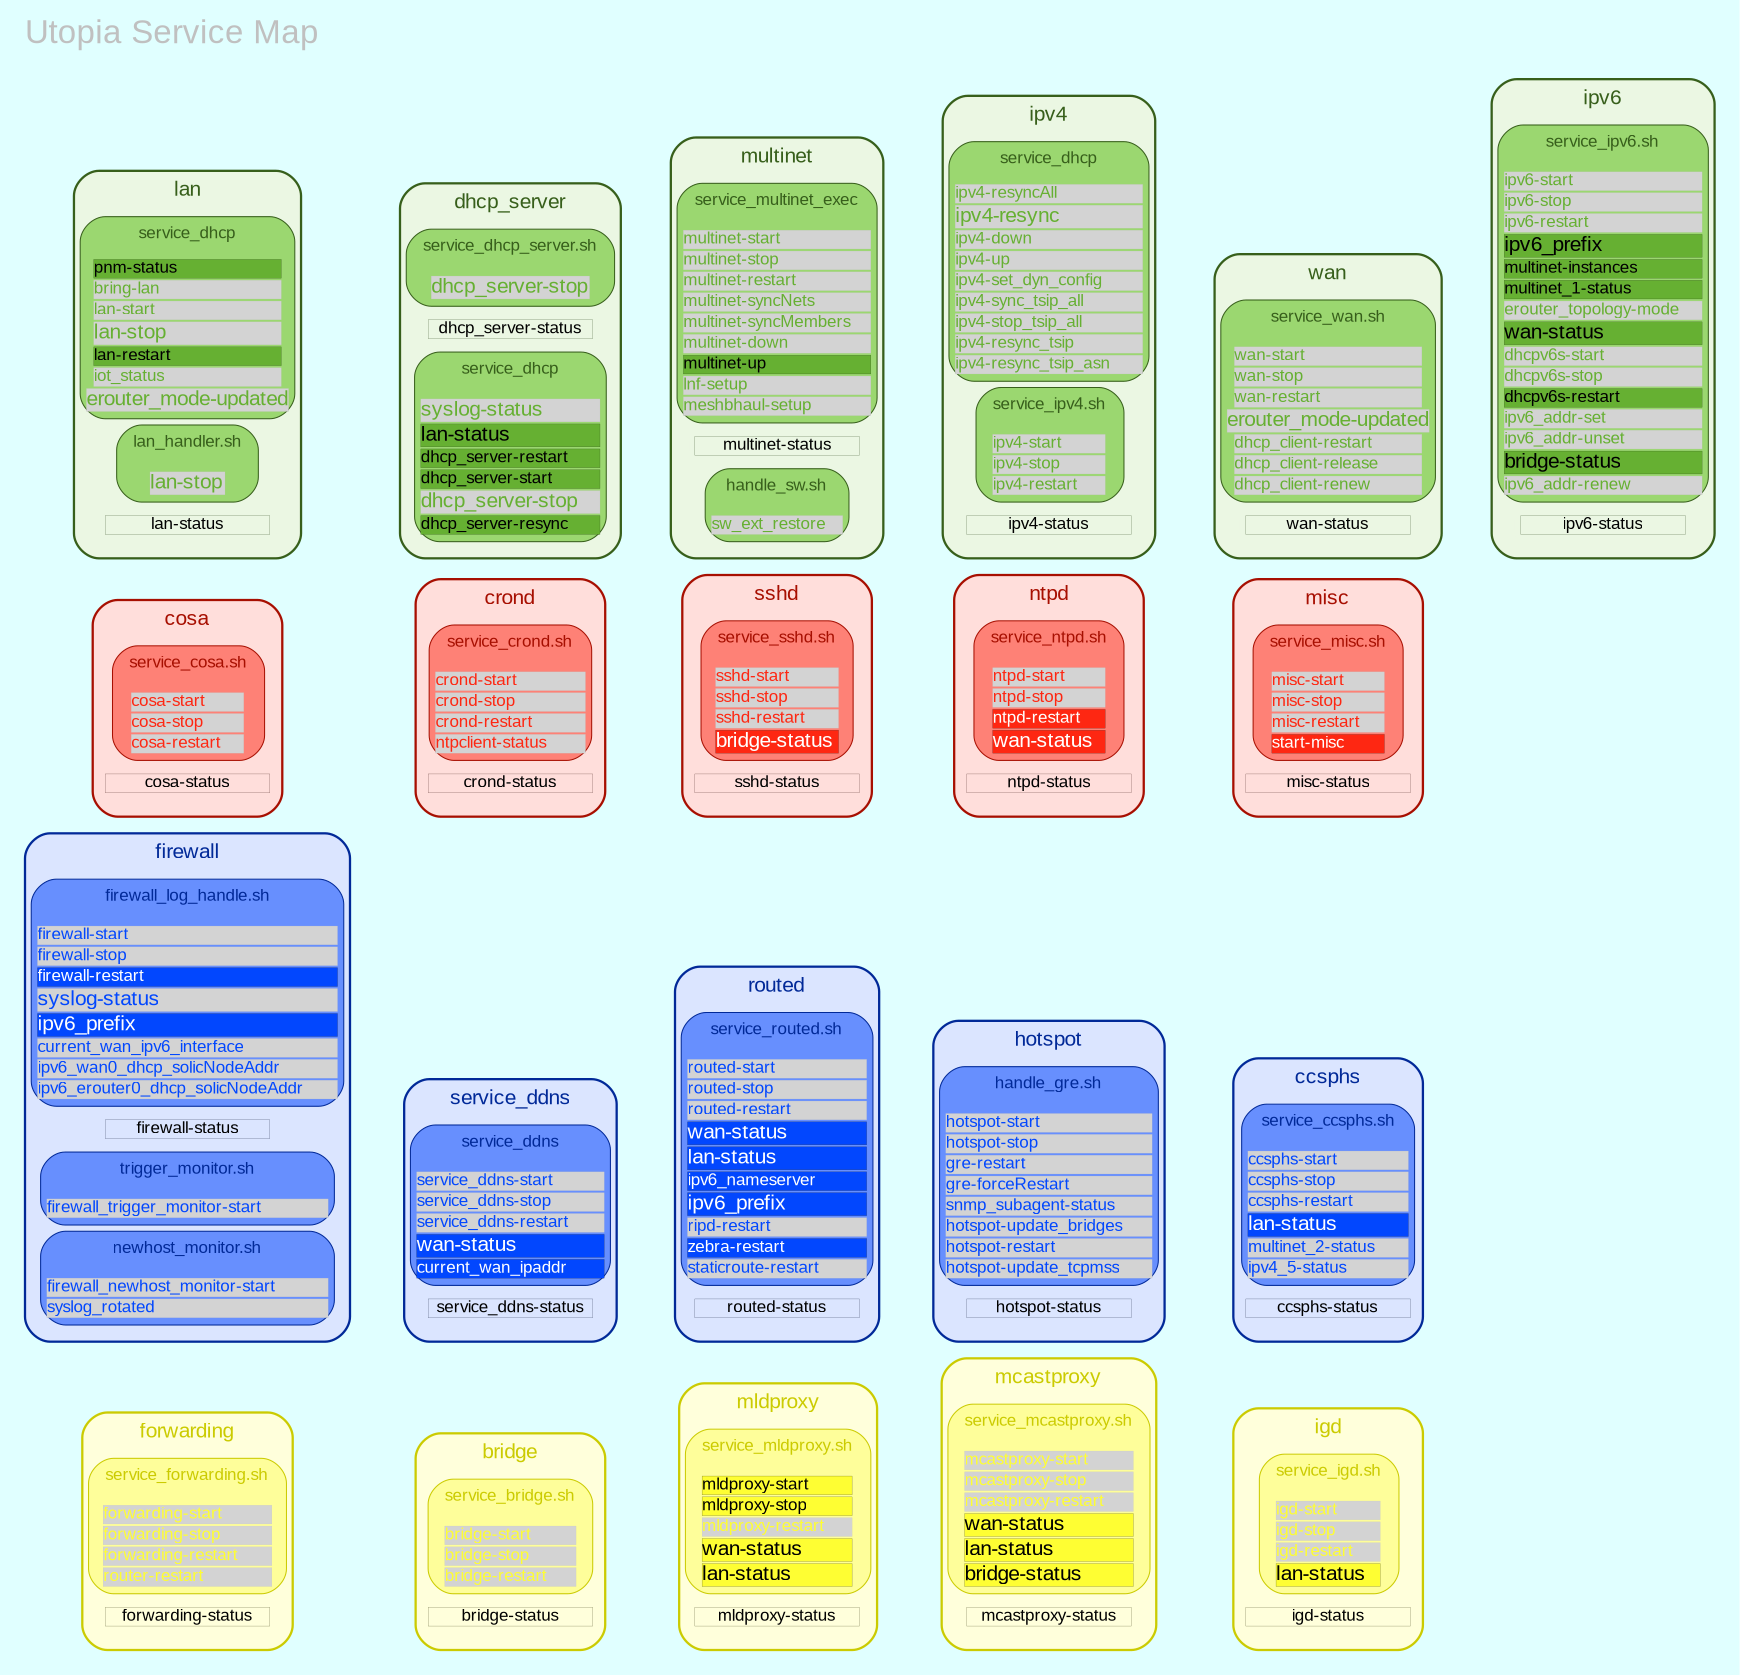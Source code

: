 digraph {
bgcolor=lightcyan
rankdir=LR
nodesep=0
ranksep="0.5"
fontname="Arial"; fontsize=16; fontcolor=grey
label="Utopia Service Map"
labelloc=top
labeljust="l"
edge [color=black arrowsize=0.5 penwidth=0.1]
subgraph cluster_98ac6b4b086b5a2f47677b15e786d9ba {
labeljust=""
margin=3;
penwidth=1.1;
shape=plaintext;
fillcolor="#FFFFDB";
color="#CBCB01";
fontcolor="#CBCB01";
fontsize=10;
node[fontname="Arial" height=0 margin=0 penwidth=0.1];
label="bridge\r";
style="filled, rounded";
_51557d60216aca2eb9e8f97c705a0f56 [label="" shape=plaintext style=invisible]
subgraph cluster_ce74067ed52583d02a26e3669b777135 {
margin=3;
penwidth=0.5;
fillcolor="#FEFE9A";
color="#CBCB01";
fontcolor="#CBCB01";
fontsize=8;
node[fontname="Arial" height=0 margin=0 penwidth=0.1];
label="service_bridge.sh\l";
style="filled, rounded";
tooltip="/etc/utopia/service.d/service_bridge.sh";
_ce74067ed52583d02a26e3669b777135 [label="" shape=plaintext style=invisible]
_dffe3e68da6a223b2e0640eef7d3485d [label="bridge-start\l" fontsize=8 style="filled" width="0.875" shape="box" fillcolor="lightgrey" color="grey" fontcolor="#FEFE33" tooltip="bridge-start

<none>" URL=""]
_be81785c3a2dcb3e29cb0bfa7b32c81d [label="bridge-stop\l" fontsize=8 style="filled" width="0.875" shape="box" fillcolor="lightgrey" color="grey" fontcolor="#FEFE33" tooltip="bridge-stop

<none>" URL=""]
_476c265081c653e63c70694a2fbbb407 [label="bridge-restart\l" fontsize=8 style="filled" width="0.875" shape="box" fillcolor="lightgrey" color="grey" fontcolor="#FEFE33" tooltip="bridge-restart

<none>" URL=""]
}
subgraph cluster_2652209aa3012050e71d2a653f2a550e {
margin=3;
penwidth=0.5;
fillcolor="#FFFFDB";
color="#FFFFDB";
fontcolor="#CBCB01";
fontsize=8;
node[fontname="Arial" height=0 margin=0 penwidth=0.1];
label="";
style="filled, rounded";
_2652209aa3012050e71d2a653f2a550e [label="bridge-status" fontsize=8 style="filled" width="1.1" shape="box" fillcolor="#FFFFDB" color="#343409" fontcolor="black" tooltip="bridge-status

'stopped'<-system_default_set
'stopped'<-srvmgr" URL=""]
}
}
subgraph cluster_bc7bc2f9c0488eafffa29706ab6a179a {
labeljust=""
margin=3;
penwidth=1.1;
shape=plaintext;
fillcolor="#DBE5FF";
color="#012998";
fontcolor="#012998";
fontsize=10;
node[fontname="Arial" height=0 margin=0 penwidth=0.1];
label="ccsphs\r";
style="filled, rounded";
_11547777ed2800a68bbfda077eb170c0 [label="" shape=plaintext style=invisible]
subgraph cluster_d356f8c9b17fe7d6fc8725ee5ee9367f {
margin=3;
penwidth=0.5;
fillcolor="#678FFE";
color="#012998";
fontcolor="#012998";
fontsize=8;
node[fontname="Arial" height=0 margin=0 penwidth=0.1];
label="service_ccsphs.sh\l";
style="filled, rounded";
tooltip="/etc/utopia/service.d/service_ccsphs.sh";
_d356f8c9b17fe7d6fc8725ee5ee9367f [label="" shape=plaintext style=invisible]
_169ec7e69a5d38c2ce02c388318199b4 [label="ccsphs-start\l" fontsize=8 style="filled" width="1.0625" shape="box" fillcolor="lightgrey" color="grey" fontcolor="#0247FE" tooltip="ccsphs-start

<none>" URL=""]
_dcabaff18bf88ebde113eab65a33c592 [label="ccsphs-stop\l" fontsize=8 style="filled" width="1.0625" shape="box" fillcolor="lightgrey" color="grey" fontcolor="#0247FE" tooltip="ccsphs-stop

<none>" URL=""]
_fbcb36209c161106e6652a386efa84a2 [label="ccsphs-restart\l" fontsize=8 style="filled" width="1.0625" shape="box" fillcolor="lightgrey" color="grey" fontcolor="#0247FE" tooltip="ccsphs-restart

<none>" URL=""]
_6d51108e0838df1da1ee83a57230e9fc [label="lan-status\l" fontsize=10 style="filled" width="1.0625" shape="box" fillcolor="#0247FE" color="#091534" fontcolor="white" tooltip="lan-status

'stopped'<-system_default_set
'stopped'<-srvmgr
'started'<-service_dhcp
" URL=""]
_8d775cfc72d821ba2b725e5de189351c [label="multinet_2-status\l" fontsize=8 style="filled" width="1.0625" shape="box" fillcolor="lightgrey" color="grey" fontcolor="#0247FE" tooltip="multinet_2-status

<none>" URL=""]
_e1a977aa40005978de3ad8e0707d58d5 [label="ipv4_5-status\l" fontsize=8 style="filled" width="1.0625" shape="box" fillcolor="lightgrey" color="grey" fontcolor="#0247FE" tooltip="ipv4_5-status

<none>" URL=""]
}
subgraph cluster_ce8aa426b1c90655afa0346eec591609 {
margin=3;
penwidth=0.5;
fillcolor="#DBE5FF";
color="#DBE5FF";
fontcolor="#012998";
fontsize=8;
node[fontname="Arial" height=0 margin=0 penwidth=0.1];
label="";
style="filled, rounded";
_ce8aa426b1c90655afa0346eec591609 [label="ccsphs-status" fontsize=8 style="filled" width="1.1" shape="box" fillcolor="#DBE5FF" color="#091534" fontcolor="black" tooltip="ccsphs-status

'stopped'<-srvmgr" URL=""]
}
}
subgraph cluster_12703dd1411c33587da2004a9434a400 {
labeljust=""
margin=3;
penwidth=1.1;
shape=plaintext;
fillcolor="#FFDEDB";
color="#A70F01";
fontcolor="#A70F01";
fontsize=10;
node[fontname="Arial" height=0 margin=0 penwidth=0.1];
label="cosa\r";
style="filled, rounded";
_9ceacec289b3141d06a39c8b48fb1b90 [label="" shape=plaintext style=invisible]
subgraph cluster_75154e14dd7031a3c2149cf29c2c3d89 {
margin=3;
penwidth=0.5;
fillcolor="#FE8176";
color="#A70F01";
fontcolor="#A70F01";
fontsize=8;
node[fontname="Arial" height=0 margin=0 penwidth=0.1];
label="service_cosa.sh\l";
style="filled, rounded";
tooltip="/etc/utopia/service.d/service_cosa.sh";
_75154e14dd7031a3c2149cf29c2c3d89 [label="" shape=plaintext style=invisible]
_26d2160b48419a0585d5cce66b31304b [label="cosa-start\l" fontsize=8 style="filled" width="0.75" shape="box" fillcolor="lightgrey" color="grey" fontcolor="#FE2712" tooltip="cosa-start

<none>" URL=""]
_b302e229bd4130d90adcbbd2e18b3503 [label="cosa-stop\l" fontsize=8 style="filled" width="0.75" shape="box" fillcolor="lightgrey" color="grey" fontcolor="#FE2712" tooltip="cosa-stop

<none>" URL=""]
_7313184c48647530b3d3277f3aa20210 [label="cosa-restart\l" fontsize=8 style="filled" width="0.75" shape="box" fillcolor="lightgrey" color="grey" fontcolor="#FE2712" tooltip="cosa-restart

<none>" URL=""]
}
subgraph cluster_f71a2fdaaec2c8306fd2132cbdacf1a2 {
margin=3;
penwidth=0.5;
fillcolor="#FFDEDB";
color="#FFDEDB";
fontcolor="#A70F01";
fontsize=8;
node[fontname="Arial" height=0 margin=0 penwidth=0.1];
label="";
style="filled, rounded";
_f71a2fdaaec2c8306fd2132cbdacf1a2 [label="cosa-status" fontsize=8 style="filled" width="1.1" shape="box" fillcolor="#FFDEDB" color="#340D09" fontcolor="black" tooltip="cosa-status

'stopped'<-srvmgr" URL=""]
}
}
subgraph cluster_9f13d0c3e03d0ec4e905428f88407c0c {
labeljust=""
margin=3;
penwidth=1.1;
shape=plaintext;
fillcolor="#FFDEDB";
color="#A70F01";
fontcolor="#A70F01";
fontsize=10;
node[fontname="Arial" height=0 margin=0 penwidth=0.1];
label="crond\r";
style="filled, rounded";
_386b26c862465e20148cc3d5bb13464e [label="" shape=plaintext style=invisible]
subgraph cluster_1a419fba1ee8593f798786f0cda43e64 {
margin=3;
penwidth=0.5;
fillcolor="#FE8176";
color="#A70F01";
fontcolor="#A70F01";
fontsize=8;
node[fontname="Arial" height=0 margin=0 penwidth=0.1];
label="service_crond.sh\l";
style="filled, rounded";
tooltip="/etc/utopia/service.d/service_crond.sh";
_1a419fba1ee8593f798786f0cda43e64 [label="" shape=plaintext style=invisible]
_2988c0df37a888ef9473504a7f022c48 [label="crond-start\l" fontsize=8 style="filled" width="1.0" shape="box" fillcolor="lightgrey" color="grey" fontcolor="#FE2712" tooltip="crond-start

<none>" URL=""]
_9e309318d6d6053b4eef5524699de199 [label="crond-stop\l" fontsize=8 style="filled" width="1.0" shape="box" fillcolor="lightgrey" color="grey" fontcolor="#FE2712" tooltip="crond-stop

<none>" URL=""]
_96d2eeb8f2f772f16a03576be5a2da54 [label="crond-restart\l" fontsize=8 style="filled" width="1.0" shape="box" fillcolor="lightgrey" color="grey" fontcolor="#FE2712" tooltip="crond-restart

<none>" URL=""]
_032ab272c16316696d9ded87b839633f [label="ntpclient-status\l" fontsize=8 style="filled" width="1.0" shape="box" fillcolor="lightgrey" color="grey" fontcolor="#FE2712" tooltip="ntpclient-status

<none>" URL=""]
}
subgraph cluster_e2757550efa6165b50c21c7c13248c79 {
margin=3;
penwidth=0.5;
fillcolor="#FFDEDB";
color="#FFDEDB";
fontcolor="#A70F01";
fontsize=8;
node[fontname="Arial" height=0 margin=0 penwidth=0.1];
label="";
style="filled, rounded";
_e2757550efa6165b50c21c7c13248c79 [label="crond-status" fontsize=8 style="filled" width="1.1" shape="box" fillcolor="#FFDEDB" color="#340D09" fontcolor="black" tooltip="crond-status

'stopped'<-srvmgr
'started'<-sectl" URL=""]
}
}
subgraph cluster_a2fe665ec7e8ad3d96ddc0d37dd955b6 {
labeljust=""
margin=3;
penwidth=1.1;
shape=plaintext;
fillcolor="#EBF7E3";
color="#375F1B";
fontcolor="#375F1B";
fontsize=10;
node[fontname="Arial" height=0 margin=0 penwidth=0.1];
label="dhcp_server\r";
style="filled, rounded";
_f41532d8d2c8b118196da62bffbd4112 [label="" shape=plaintext style=invisible]
subgraph cluster_5546a749df80cd888eb5e49c4cb6784d {
margin=3;
penwidth=0.5;
fillcolor="#9BD770";
color="#375F1B";
fontcolor="#375F1B";
fontsize=8;
node[fontname="Arial" height=0 margin=0 penwidth=0.1];
label="service_dhcp_server.sh\l";
style="filled, rounded";
tooltip="/etc/utopia/service.d/service_dhcp_server.sh";
_5546a749df80cd888eb5e49c4cb6784d [label="" shape=plaintext style=invisible]
_cc77d1c86fe83acbbd78c296cfcd2f4f [label="dhcp_server-stop\l" fontsize=10 style="filled" width="1.0" shape="box" fillcolor="lightgrey" color="grey" fontcolor="#66B032" tooltip="dhcp_server-stop

<none>" URL=""]
}
subgraph cluster_0ab613ce7fcbc3ca3cc8af0412a53260 {
margin=3;
penwidth=0.5;
fillcolor="#EBF7E3";
color="#EBF7E3";
fontcolor="#375F1B";
fontsize=8;
node[fontname="Arial" height=0 margin=0 penwidth=0.1];
label="";
style="filled, rounded";
_0ab613ce7fcbc3ca3cc8af0412a53260 [label="dhcp_server-status" fontsize=8 style="filled" width="1.1" shape="box" fillcolor="#EBF7E3" color="#1B3409" fontcolor="black" tooltip="dhcp_server-status

'stopped'<-srvmgr
'started'<-sectl
'started'<-sectl
'stopped'<-sectl
'started'<-sectl
'stopped'<-service_dhcp
'started'<-sectl
'stopped'<-service_dhcp
'started'<-sectl" URL=""]
}
subgraph cluster_3d37174c6292156e426dc43ce29bb5f1 {
margin=3;
penwidth=0.5;
fillcolor="#9BD770";
color="#375F1B";
fontcolor="#375F1B";
fontsize=8;
node[fontname="Arial" height=0 margin=0 penwidth=0.1];
label="service_dhcp\l";
style="filled, rounded";
tooltip="/usr/bin/service_dhcp";
_3d37174c6292156e426dc43ce29bb5f1 [label="" shape=plaintext style=invisible]
_12af56fcb2e3e1ce03026d245a3c1a62 [label="syslog-status\l" fontsize=10 style="filled" width="1.1875" shape="box" fillcolor="lightgrey" color="grey" fontcolor="#66B032" tooltip="syslog-status

<none>" URL=""]
_ebd12895229baa3395bc79dc6446136d [label="lan-status\l" fontsize=10 style="filled" width="1.1875" shape="box" fillcolor="#66B032" color="#1B3409" fontcolor="black" tooltip="lan-status

'stopped'<-system_default_set
'stopped'<-srvmgr
'started'<-service_dhcp
" URL=""]
_05ec3ed000835851376deb5da3292282 [label="dhcp_server-restart\l" fontsize=8 style="filled" width="1.1875" shape="box" fillcolor="#66B032" color="#1B3409" fontcolor="black" tooltip="dhcp_server-restart

'(null)'<-service_dhcp
'(null)'<-firewall
'(null)'<-sectl
" URL=""]
_12c35e227e5fbb0fc178462f51abee84 [label="dhcp_server-start\l" fontsize=8 style="filled" width="1.1875" shape="box" fillcolor="#66B032" color="#1B3409" fontcolor="black" tooltip="dhcp_server-start

'lan_not_restart'<-service_dhcp
'lan_not_restart'<-service_dhcp
'lan_not_restart'<-service_dhcp
''<-service_dhcp
" URL=""]
_7b0a18aee66a6a4d4eee84365673227b [label="dhcp_server-stop\l" fontsize=10 style="filled" width="1.1875" shape="box" fillcolor="lightgrey" color="grey" fontcolor="#66B032" tooltip="dhcp_server-stop

<none>" URL=""]
_b1970fd328aa8892f1a80e2a17d66dc9 [label="dhcp_server-resync\l" fontsize=8 style="filled" width="1.1875" shape="box" fillcolor="#66B032" color="#1B3409" fontcolor="black" tooltip="dhcp_server-resync

'(null)'<-sectl
" URL=""]
}
subgraph cluster_0ab613ce7fcbc3ca3cc8af0412a53260 {
margin=3;
penwidth=0.5;
fillcolor="#EBF7E3";
color="#EBF7E3";
fontcolor="#375F1B";
fontsize=8;
node[fontname="Arial" height=0 margin=0 penwidth=0.1];
label="";
style="filled, rounded";
_0ab613ce7fcbc3ca3cc8af0412a53260 [label="dhcp_server-status" fontsize=8 style="filled" width="1.1" shape="box" fillcolor="#EBF7E3" color="#1B3409" fontcolor="black" tooltip="dhcp_server-status

'stopped'<-srvmgr
'started'<-sectl
'started'<-sectl
'stopped'<-sectl
'started'<-sectl
'stopped'<-service_dhcp
'started'<-sectl
'stopped'<-service_dhcp
'started'<-sectl" URL=""]
}
}
subgraph cluster_36e5371ad91c9d2d09e9d7c0e76055db {
labeljust=""
margin=3;
penwidth=1.1;
shape=plaintext;
fillcolor="#DBE5FF";
color="#012998";
fontcolor="#012998";
fontsize=10;
node[fontname="Arial" height=0 margin=0 penwidth=0.1];
label="firewall\r";
style="filled, rounded";
_530ef31fcb5e8c60fc0ad60e857a11d3 [label="" shape=plaintext style=invisible]
subgraph cluster_e42d237f89eae0389f5419baa93d13a2 {
margin=3;
penwidth=0.5;
fillcolor="#678FFE";
color="#012998";
fontcolor="#012998";
fontsize=8;
node[fontname="Arial" height=0 margin=0 penwidth=0.1];
label="firewall_log_handle.sh\l";
style="filled, rounded";
tooltip="/etc/utopia/service.d/firewall_log_handle.sh";
_e42d237f89eae0389f5419baa93d13a2 [label="" shape=plaintext style=invisible]
_fb34e010dbcda23604c38f6fef7e19e7 [label="firewall-start\l" fontsize=8 style="filled" width="2.0" shape="box" fillcolor="lightgrey" color="grey" fontcolor="#0247FE" tooltip="firewall-start

<none>" URL=""]
_061e3b0963c268b66b7d2cae6c6513d3 [label="firewall-stop\l" fontsize=8 style="filled" width="2.0" shape="box" fillcolor="lightgrey" color="grey" fontcolor="#0247FE" tooltip="firewall-stop

<none>" URL=""]
_8d7f6462dee8b294fc6106d26e9ba3db [label="firewall-restart\l" fontsize=8 style="filled" width="2.0" shape="box" fillcolor="#0247FE" color="#091534" fontcolor="white" tooltip="firewall-restart

''<-srvmgr
'(null)'<-sectl
'(null)'<-service_dhcp
'(null)'<-sectl
'(null)'<-sectl
'(null)'<-sectl
" URL=""]
_dbe85a927b6cb0bf2205133a74e569f8 [label="syslog-status\l" fontsize=10 style="filled" width="2.0" shape="box" fillcolor="lightgrey" color="grey" fontcolor="#0247FE" tooltip="syslog-status

<none>" URL=""]
_fcbdff3d0f31846009953536460c255d [label="ipv6_prefix\l" fontsize=10 style="filled" width="2.0" shape="box" fillcolor="#0247FE" color="#091534" fontcolor="white" tooltip="ipv6_prefix

'3001'<-dae
'3001'<-dae
'3001'<-dae
" URL=""]
_d3b3b75e38b4ddc713a56ba3d3e2ab12 [label="current_wan_ipv6_interface\l" fontsize=8 style="filled" width="2.0" shape="box" fillcolor="lightgrey" color="grey" fontcolor="#0247FE" tooltip="current_wan_ipv6_interface

<none>" URL=""]
_3101e0ea39b8c9c5d9872a3246ad3291 [label="ipv6_wan0_dhcp_solicNodeAddr\l" fontsize=8 style="filled" width="2.0" shape="box" fillcolor="lightgrey" color="grey" fontcolor="#0247FE" tooltip="ipv6_wan0_dhcp_solicNodeAddr

<none>" URL=""]
_a3cabe11bca5a6d9c3106530a6ba1b5f [label="ipv6_erouter0_dhcp_solicNodeAddr\l" fontsize=8 style="filled" width="2.0" shape="box" fillcolor="lightgrey" color="grey" fontcolor="#0247FE" tooltip="ipv6_erouter0_dhcp_solicNodeAddr

<none>" URL=""]
}
subgraph cluster_d6becedd521d37eb8fb470e801088468 {
margin=3;
penwidth=0.5;
fillcolor="#DBE5FF";
color="#DBE5FF";
fontcolor="#012998";
fontsize=8;
node[fontname="Arial" height=0 margin=0 penwidth=0.1];
label="";
style="filled, rounded";
_d6becedd521d37eb8fb470e801088468 [label="firewall-status" fontsize=8 style="filled" width="1.1" shape="box" fillcolor="#DBE5FF" color="#091534" fontcolor="black" tooltip="firewall-status

'stopped'<-srvmgr
'starting'<-sectl
'started'<-sectl
'starting'<-sectl
'started'<-SERVICE-IPV6
'starting'<-sectl
'started'<-sectl
'starting'<-firewall
'started'<-SERVICE-ROUTED
'starting'<-sectl
'started'<-sectl
'starting'<-firewall
'started'<-firewall
'starting'<-firewall
'started'<-firewall" URL=""]
}
subgraph cluster_ff4a363fa2af32bb2810f585cc92acd7 {
margin=3;
penwidth=0.5;
fillcolor="#678FFE";
color="#012998";
fontcolor="#012998";
fontsize=8;
node[fontname="Arial" height=0 margin=0 penwidth=0.1];
label="trigger_monitor.sh\l";
style="filled, rounded";
tooltip="/etc/utopia/service.d/service_firewall/trigger_monitor.sh";
_ff4a363fa2af32bb2810f585cc92acd7 [label="" shape=plaintext style=invisible]
_d705086a3d5104336f6e1222533dd499 [label="firewall_trigger_monitor-start\l" fontsize=8 style="filled" width="1.875" shape="box" fillcolor="lightgrey" color="grey" fontcolor="#0247FE" tooltip="firewall_trigger_monitor-start

<none>" URL=""]
}
subgraph cluster_d6becedd521d37eb8fb470e801088468 {
margin=3;
penwidth=0.5;
fillcolor="#DBE5FF";
color="#DBE5FF";
fontcolor="#012998";
fontsize=8;
node[fontname="Arial" height=0 margin=0 penwidth=0.1];
label="";
style="filled, rounded";
_d6becedd521d37eb8fb470e801088468 [label="firewall-status" fontsize=8 style="filled" width="1.1" shape="box" fillcolor="#DBE5FF" color="#091534" fontcolor="black" tooltip="firewall-status

'stopped'<-srvmgr
'starting'<-sectl
'started'<-sectl
'starting'<-sectl
'started'<-SERVICE-IPV6
'starting'<-sectl
'started'<-sectl
'starting'<-firewall
'started'<-SERVICE-ROUTED
'starting'<-sectl
'started'<-sectl
'starting'<-firewall
'started'<-firewall
'starting'<-firewall
'started'<-firewall" URL=""]
}
subgraph cluster_a90aacbfac4f2cd40e488adde9634e1b {
margin=3;
penwidth=0.5;
fillcolor="#678FFE";
color="#012998";
fontcolor="#012998";
fontsize=8;
node[fontname="Arial" height=0 margin=0 penwidth=0.1];
label="newhost_monitor.sh\l";
style="filled, rounded";
tooltip="/etc/utopia/service.d/service_firewall/newhost_monitor.sh";
_a90aacbfac4f2cd40e488adde9634e1b [label="" shape=plaintext style=invisible]
_039b3aa706fd5b413ddce2a324d8990b [label="firewall_newhost_monitor-start\l" fontsize=8 style="filled" width="1.875" shape="box" fillcolor="lightgrey" color="grey" fontcolor="#0247FE" tooltip="firewall_newhost_monitor-start

<none>" URL=""]
_7866be7b602cd1faf90f081075289ac2 [label="syslog_rotated\l" fontsize=8 style="filled" width="1.875" shape="box" fillcolor="lightgrey" color="grey" fontcolor="#0247FE" tooltip="syslog_rotated

<none>" URL=""]
}
subgraph cluster_d6becedd521d37eb8fb470e801088468 {
margin=3;
penwidth=0.5;
fillcolor="#DBE5FF";
color="#DBE5FF";
fontcolor="#012998";
fontsize=8;
node[fontname="Arial" height=0 margin=0 penwidth=0.1];
label="";
style="filled, rounded";
_d6becedd521d37eb8fb470e801088468 [label="firewall-status" fontsize=8 style="filled" width="1.1" shape="box" fillcolor="#DBE5FF" color="#091534" fontcolor="black" tooltip="firewall-status

'stopped'<-srvmgr
'starting'<-sectl
'started'<-sectl
'starting'<-sectl
'started'<-SERVICE-IPV6
'starting'<-sectl
'started'<-sectl
'starting'<-firewall
'started'<-SERVICE-ROUTED
'starting'<-sectl
'started'<-sectl
'starting'<-firewall
'started'<-firewall
'starting'<-firewall
'started'<-firewall" URL=""]
}
}
subgraph cluster_fd6b9a18e50dcf09242d4c5f9c78abdd {
labeljust=""
margin=3;
penwidth=1.1;
shape=plaintext;
fillcolor="#FFFFDB";
color="#CBCB01";
fontcolor="#CBCB01";
fontsize=10;
node[fontname="Arial" height=0 margin=0 penwidth=0.1];
label="forwarding\r";
style="filled, rounded";
_ace679848995e665f24a1816c0c4c915 [label="" shape=plaintext style=invisible]
subgraph cluster_9b92ce2fe4fd41d3cec3cedd33b87f06 {
margin=3;
penwidth=0.5;
fillcolor="#FEFE9A";
color="#CBCB01";
fontcolor="#CBCB01";
fontsize=8;
node[fontname="Arial" height=0 margin=0 penwidth=0.1];
label="service_forwarding.sh\l";
style="filled, rounded";
tooltip="/etc/utopia/service.d/service_forwarding.sh";
_9b92ce2fe4fd41d3cec3cedd33b87f06 [label="" shape=plaintext style=invisible]
_52570b4cfdb0c22d00f92adc71c0d87c [label="forwarding-start\l" fontsize=8 style="filled" width="1.125" shape="box" fillcolor="lightgrey" color="grey" fontcolor="#FEFE33" tooltip="forwarding-start

<none>" URL=""]
_7a29e68a9b3aa15385eadaa47c4558ec [label="forwarding-stop\l" fontsize=8 style="filled" width="1.125" shape="box" fillcolor="lightgrey" color="grey" fontcolor="#FEFE33" tooltip="forwarding-stop

<none>" URL=""]
_52fcf00c0a66ec5a7a8cd7471530c7f1 [label="forwarding-restart\l" fontsize=8 style="filled" width="1.125" shape="box" fillcolor="lightgrey" color="grey" fontcolor="#FEFE33" tooltip="forwarding-restart

<none>" URL=""]
_1da807cd987cc6d69eb356c2234ce75a [label="router-restart\l" fontsize=8 style="filled" width="1.125" shape="box" fillcolor="lightgrey" color="grey" fontcolor="#FEFE33" tooltip="router-restart

<none>" URL=""]
}
subgraph cluster_ce50e06cb257261871d1276e24df8cde {
margin=3;
penwidth=0.5;
fillcolor="#FFFFDB";
color="#FFFFDB";
fontcolor="#CBCB01";
fontsize=8;
node[fontname="Arial" height=0 margin=0 penwidth=0.1];
label="";
style="filled, rounded";
_ce50e06cb257261871d1276e24df8cde [label="forwarding-status" fontsize=8 style="filled" width="1.1" shape="box" fillcolor="#FFFFDB" color="#343409" fontcolor="black" tooltip="forwarding-status

'stopped'<-system_default_set
'stopped'<-sectl" URL=""]
}
}
subgraph cluster_fd489e4876b75cab32371651232af9fd {
labeljust=""
margin=3;
penwidth=1.1;
shape=plaintext;
fillcolor="#DBE5FF";
color="#012998";
fontcolor="#012998";
fontsize=10;
node[fontname="Arial" height=0 margin=0 penwidth=0.1];
label="hotspot\r";
style="filled, rounded";
_2e9fe13ba76fa6522a7c48dd76f47ff7 [label="" shape=plaintext style=invisible]
subgraph cluster_6a272e3c7ea3c700ee32b0f4fb98efad {
margin=3;
penwidth=0.5;
fillcolor="#678FFE";
color="#012998";
fontcolor="#012998";
fontsize=8;
node[fontname="Arial" height=0 margin=0 penwidth=0.1];
label="handle_gre.sh\l";
style="filled, rounded";
tooltip="/etc/utopia/service.d/service_multinet/handle_gre.sh";
_6a272e3c7ea3c700ee32b0f4fb98efad [label="" shape=plaintext style=invisible]
_6e0b9a7440b51401a6f8dd2173e454d8 [label="hotspot-start\l" fontsize=8 style="filled" width="1.375" shape="box" fillcolor="lightgrey" color="grey" fontcolor="#0247FE" tooltip="hotspot-start

<none>" URL=""]
_d7e8398434365547b3532bd3f09f4a17 [label="hotspot-stop\l" fontsize=8 style="filled" width="1.375" shape="box" fillcolor="lightgrey" color="grey" fontcolor="#0247FE" tooltip="hotspot-stop

<none>" URL=""]
_5541fad82e5f6d88cdd848c600462e8a [label="gre-restart\l" fontsize=8 style="filled" width="1.375" shape="box" fillcolor="lightgrey" color="grey" fontcolor="#0247FE" tooltip="gre-restart

<none>" URL=""]
_c04dffee44757e7874ce1185587e0933 [label="gre-forceRestart\l" fontsize=8 style="filled" width="1.375" shape="box" fillcolor="lightgrey" color="grey" fontcolor="#0247FE" tooltip="gre-forceRestart

<none>" URL=""]
_bb3f42e78ddfeda0b3475ac30e84891d [label="snmp_subagent-status\l" fontsize=8 style="filled" width="1.375" shape="box" fillcolor="lightgrey" color="grey" fontcolor="#0247FE" tooltip="snmp_subagent-status

<none>" URL=""]
_7cb5cfac197c93c828c5893ec9ceef03 [label="hotspot-update_bridges\l" fontsize=8 style="filled" width="1.375" shape="box" fillcolor="lightgrey" color="grey" fontcolor="#0247FE" tooltip="hotspot-update_bridges

<none>" URL=""]
_3d4654275d9b1ae93cb7cbfae401ecc8 [label="hotspot-restart\l" fontsize=8 style="filled" width="1.375" shape="box" fillcolor="lightgrey" color="grey" fontcolor="#0247FE" tooltip="hotspot-restart

<none>" URL=""]
_d25d9601f823ddb2a1089ce3f0b60e0e [label="hotspot-update_tcpmss\l" fontsize=8 style="filled" width="1.375" shape="box" fillcolor="lightgrey" color="grey" fontcolor="#0247FE" tooltip="hotspot-update_tcpmss

<none>" URL=""]
}
subgraph cluster_a86f55e8657621b3a089be1b3d4284e3 {
margin=3;
penwidth=0.5;
fillcolor="#DBE5FF";
color="#DBE5FF";
fontcolor="#012998";
fontsize=8;
node[fontname="Arial" height=0 margin=0 penwidth=0.1];
label="";
style="filled, rounded";
_a86f55e8657621b3a089be1b3d4284e3 [label="hotspot-status" fontsize=8 style="filled" width="1.1" shape="box" fillcolor="#DBE5FF" color="#091534" fontcolor="black" tooltip="hotspot-status

'stopped'<-srvmgr" URL=""]
}
}
subgraph cluster_ee472a98470ea343d09937e4b0523e41 {
labeljust=""
margin=3;
penwidth=1.1;
shape=plaintext;
fillcolor="#FFFFDB";
color="#CBCB01";
fontcolor="#CBCB01";
fontsize=10;
node[fontname="Arial" height=0 margin=0 penwidth=0.1];
label="igd\r";
style="filled, rounded";
_bc496585626022bc738519aa3c8b353e [label="" shape=plaintext style=invisible]
subgraph cluster_a6a8df76b783576c193465f6d70d72b2 {
margin=3;
penwidth=0.5;
fillcolor="#FEFE9A";
color="#CBCB01";
fontcolor="#CBCB01";
fontsize=8;
node[fontname="Arial" height=0 margin=0 penwidth=0.1];
label="service_igd.sh\l";
style="filled, rounded";
tooltip="/etc/utopia/service.d/service_igd.sh";
_a6a8df76b783576c193465f6d70d72b2 [label="" shape=plaintext style=invisible]
_18b0b59f95da6d2f2486266f6c3f6eea [label="igd-start\l" fontsize=8 style="filled" width="0.6875" shape="box" fillcolor="lightgrey" color="grey" fontcolor="#FEFE33" tooltip="igd-start

<none>" URL=""]
_e7e39d911e3984b8b8316898ed0aea0b [label="igd-stop\l" fontsize=8 style="filled" width="0.6875" shape="box" fillcolor="lightgrey" color="grey" fontcolor="#FEFE33" tooltip="igd-stop

<none>" URL=""]
_585012563ebe151a2e55f5c7a1e92f12 [label="igd-restart\l" fontsize=8 style="filled" width="0.6875" shape="box" fillcolor="lightgrey" color="grey" fontcolor="#FEFE33" tooltip="igd-restart

<none>" URL=""]
_4b111c1aa597294749af0f2cc25561ba [label="lan-status\l" fontsize=10 style="filled" width="0.6875" shape="box" fillcolor="#FEFE33" color="#343409" fontcolor="black" tooltip="lan-status

'stopped'<-system_default_set
'stopped'<-srvmgr
'started'<-service_dhcp
" URL=""]
}
subgraph cluster_3b71283a1192eb890a11b66562b51a88 {
margin=3;
penwidth=0.5;
fillcolor="#FFFFDB";
color="#FFFFDB";
fontcolor="#CBCB01";
fontsize=8;
node[fontname="Arial" height=0 margin=0 penwidth=0.1];
label="";
style="filled, rounded";
_3b71283a1192eb890a11b66562b51a88 [label="igd-status" fontsize=8 style="filled" width="1.1" shape="box" fillcolor="#FFFFDB" color="#343409" fontcolor="black" tooltip="igd-status

'stopped'<-srvmgr" URL=""]
}
}
subgraph cluster_0485728ba5ed6951c7e858af6c1af7c3 {
labeljust=""
margin=3;
penwidth=1.1;
shape=plaintext;
fillcolor="#EBF7E3";
color="#375F1B";
fontcolor="#375F1B";
fontsize=10;
node[fontname="Arial" height=0 margin=0 penwidth=0.1];
label="ipv4\r";
style="filled, rounded";
_fd202ef8d1cbdb3f96ebc9cd60513f15 [label="" shape=plaintext style=invisible]
subgraph cluster_ac1eabb08a5a92ed4c812eb036335b67 {
margin=3;
penwidth=0.5;
fillcolor="#9BD770";
color="#375F1B";
fontcolor="#375F1B";
fontsize=8;
node[fontname="Arial" height=0 margin=0 penwidth=0.1];
label="service_ipv4.sh\l";
style="filled, rounded";
tooltip="/etc/utopia/service.d/service_ipv4.sh";
_ac1eabb08a5a92ed4c812eb036335b67 [label="" shape=plaintext style=invisible]
_35d8512c80d2ef0ae0f1547a673e8567 [label="ipv4-start\l" fontsize=8 style="filled" width="0.75" shape="box" fillcolor="lightgrey" color="grey" fontcolor="#66B032" tooltip="ipv4-start

<none>" URL=""]
_3cb3ff3ee48c70c40e0e1d1cff98ff70 [label="ipv4-stop\l" fontsize=8 style="filled" width="0.75" shape="box" fillcolor="lightgrey" color="grey" fontcolor="#66B032" tooltip="ipv4-stop

<none>" URL=""]
_7938ce75b3caa3982ab318a504fdc4b2 [label="ipv4-restart\l" fontsize=8 style="filled" width="0.75" shape="box" fillcolor="lightgrey" color="grey" fontcolor="#66B032" tooltip="ipv4-restart

<none>" URL=""]
}
subgraph cluster_294dcf6641445eb59d215fdd9735dddc {
margin=3;
penwidth=0.5;
fillcolor="#EBF7E3";
color="#EBF7E3";
fontcolor="#375F1B";
fontsize=8;
node[fontname="Arial" height=0 margin=0 penwidth=0.1];
label="";
style="filled, rounded";
_294dcf6641445eb59d215fdd9735dddc [label="ipv4-status" fontsize=8 style="filled" width="1.1" shape="box" fillcolor="#EBF7E3" color="#1B3409" fontcolor="black" tooltip="ipv4-status

'stopped'<-sectl" URL=""]
}
subgraph cluster_3d37174c6292156e426dc43ce29bb5f1 {
margin=3;
penwidth=0.5;
fillcolor="#9BD770";
color="#375F1B";
fontcolor="#375F1B";
fontsize=8;
node[fontname="Arial" height=0 margin=0 penwidth=0.1];
label="service_dhcp\l";
style="filled, rounded";
tooltip="/usr/bin/service_dhcp";
_3d37174c6292156e426dc43ce29bb5f1 [label="" shape=plaintext style=invisible]
_de47aa4052b96872c8c38de539c5b672 [label="ipv4-resyncAll\l" fontsize=8 style="filled" width="1.25" shape="box" fillcolor="lightgrey" color="grey" fontcolor="#66B032" tooltip="ipv4-resyncAll

<none>" URL=""]
_4140f0a18455985d7828722abc057567 [label="ipv4-resync\l" fontsize=10 style="filled" width="1.25" shape="box" fillcolor="lightgrey" color="grey" fontcolor="#66B032" tooltip="ipv4-resync

<none>" URL=""]
_8694e5ddb343578958781d7623bd7c13 [label="ipv4-down\l" fontsize=8 style="filled" width="1.25" shape="box" fillcolor="lightgrey" color="grey" fontcolor="#66B032" tooltip="ipv4-down

<none>" URL=""]
_ed38176f7554dd7a25726c10de86b18f [label="ipv4-up\l" fontsize=8 style="filled" width="1.25" shape="box" fillcolor="lightgrey" color="grey" fontcolor="#66B032" tooltip="ipv4-up

<none>" URL=""]
_de3c8f1b36b75cd5eeff0b07b8511dda [label="ipv4-set_dyn_config\l" fontsize=8 style="filled" width="1.25" shape="box" fillcolor="lightgrey" color="grey" fontcolor="#66B032" tooltip="ipv4-set_dyn_config

<none>" URL=""]
_b27eb76c1594157573c8bf3cab328c76 [label="ipv4-sync_tsip_all\l" fontsize=8 style="filled" width="1.25" shape="box" fillcolor="lightgrey" color="grey" fontcolor="#66B032" tooltip="ipv4-sync_tsip_all

<none>" URL=""]
_13cead5c81c7250850b438fe5e2de2e8 [label="ipv4-stop_tsip_all\l" fontsize=8 style="filled" width="1.25" shape="box" fillcolor="lightgrey" color="grey" fontcolor="#66B032" tooltip="ipv4-stop_tsip_all

<none>" URL=""]
_04418602e030c622b113394057f3a877 [label="ipv4-resync_tsip\l" fontsize=8 style="filled" width="1.25" shape="box" fillcolor="lightgrey" color="grey" fontcolor="#66B032" tooltip="ipv4-resync_tsip

<none>" URL=""]
_080c2ff0a44145b94fd7c450bb60cde3 [label="ipv4-resync_tsip_asn\l" fontsize=8 style="filled" width="1.25" shape="box" fillcolor="lightgrey" color="grey" fontcolor="#66B032" tooltip="ipv4-resync_tsip_asn

<none>" URL=""]
}
subgraph cluster_294dcf6641445eb59d215fdd9735dddc {
margin=3;
penwidth=0.5;
fillcolor="#EBF7E3";
color="#EBF7E3";
fontcolor="#375F1B";
fontsize=8;
node[fontname="Arial" height=0 margin=0 penwidth=0.1];
label="";
style="filled, rounded";
_294dcf6641445eb59d215fdd9735dddc [label="ipv4-status" fontsize=8 style="filled" width="1.1" shape="box" fillcolor="#EBF7E3" color="#1B3409" fontcolor="black" tooltip="ipv4-status

'stopped'<-sectl" URL=""]
}
}
subgraph cluster_cc314cbc6ae71c0724390eb450bb969d {
labeljust=""
margin=3;
penwidth=1.1;
shape=plaintext;
fillcolor="#EBF7E3";
color="#375F1B";
fontcolor="#375F1B";
fontsize=10;
node[fontname="Arial" height=0 margin=0 penwidth=0.1];
label="ipv6\r";
style="filled, rounded";
_8a82e56dbf9b5f049fed485f2f3694b6 [label="" shape=plaintext style=invisible]
subgraph cluster_da2e6db6d6b8ea5b6409bf7ee8fce412 {
margin=3;
penwidth=0.5;
fillcolor="#9BD770";
color="#375F1B";
fontcolor="#375F1B";
fontsize=8;
node[fontname="Arial" height=0 margin=0 penwidth=0.1];
label="service_ipv6.sh\l";
style="filled, rounded";
tooltip="/etc/utopia/service.d/service_ipv6.sh";
_da2e6db6d6b8ea5b6409bf7ee8fce412 [label="" shape=plaintext style=invisible]
_dd36c624a6558978bf09bde83bfe96eb [label="ipv6-start\l" fontsize=8 style="filled" width="1.3125" shape="box" fillcolor="lightgrey" color="grey" fontcolor="#66B032" tooltip="ipv6-start

<none>" URL=""]
_81c98aed68c3b7842d1853caf89eb0fe [label="ipv6-stop\l" fontsize=8 style="filled" width="1.3125" shape="box" fillcolor="lightgrey" color="grey" fontcolor="#66B032" tooltip="ipv6-stop

<none>" URL=""]
_d91437461bc3b37a64cf24c51d10355f [label="ipv6-restart\l" fontsize=8 style="filled" width="1.3125" shape="box" fillcolor="lightgrey" color="grey" fontcolor="#66B032" tooltip="ipv6-restart

<none>" URL=""]
_30714fe18dcc52d146547aff04c631b8 [label="ipv6_prefix\l" fontsize=10 style="filled" width="1.3125" shape="box" fillcolor="#66B032" color="#1B3409" fontcolor="black" tooltip="ipv6_prefix

'3001'<-dae
'3001'<-dae
'3001'<-dae
" URL=""]
_4725a5961b85e4e1965096a617d5a98b [label="multinet-instances\l" fontsize=8 style="filled" width="1.3125" shape="box" fillcolor="#66B032" color="#1B3409" fontcolor="black" tooltip="multinet-instances

'5'<-sectl
'5 1'<-sectl
" URL=""]
_4dfa813aa6edbf9a1e8677947d075a56 [label="multinet_1-status\l" fontsize=8 style="filled" width="1.3125" shape="box" fillcolor="#66B032" color="#1B3409" fontcolor="black" tooltip="multinet_1-status

'partial'<-sectl
'ready'<-sectl
" URL=""]
_a6398181b86a558aea43d8379e73e349 [label="erouter_topology-mode\l" fontsize=8 style="filled" width="1.3125" shape="box" fillcolor="lightgrey" color="grey" fontcolor="#66B032" tooltip="erouter_topology-mode

<none>" URL=""]
_436b9e3c0419e01adca189374b8fb4d2 [label="wan-status\l" fontsize=10 style="filled" width="1.3125" shape="box" fillcolor="#66B032" color="#1B3409" fontcolor="black" tooltip="wan-status

'stopped'<-system_default_set
'stopped'<-sectl
'starting'<-dhcp_evt_handler
'started'<-service_dhcp
" URL=""]
_1e4e26ce9807018b9be08545b27c4d3d [label="dhcpv6s-start\l" fontsize=8 style="filled" width="1.3125" shape="box" fillcolor="lightgrey" color="grey" fontcolor="#66B032" tooltip="dhcpv6s-start

<none>" URL=""]
_dca045cda1ee1f870a50559dcdc9e7fe [label="dhcpv6s-stop\l" fontsize=8 style="filled" width="1.3125" shape="box" fillcolor="lightgrey" color="grey" fontcolor="#66B032" tooltip="dhcpv6s-stop

<none>" URL=""]
_f3615385bd82e6b50f64f1f11b630b14 [label="dhcpv6s-restart\l" fontsize=8 style="filled" width="1.3125" shape="box" fillcolor="#66B032" color="#1B3409" fontcolor="black" tooltip="dhcpv6s-restart

''<-service_dhcp
" URL=""]
_ff4e612aa8e913ceaf211c6ad552b7d2 [label="ipv6_addr-set\l" fontsize=8 style="filled" width="1.3125" shape="box" fillcolor="lightgrey" color="grey" fontcolor="#66B032" tooltip="ipv6_addr-set

<none>" URL=""]
_14423fd038261f78d920b4e604a53299 [label="ipv6_addr-unset\l" fontsize=8 style="filled" width="1.3125" shape="box" fillcolor="lightgrey" color="grey" fontcolor="#66B032" tooltip="ipv6_addr-unset

<none>" URL=""]
_dbb6cb4af3ad9c0d181a7019af914d5c [label="bridge-status\l" fontsize=10 style="filled" width="1.3125" shape="box" fillcolor="#66B032" color="#1B3409" fontcolor="black" tooltip="bridge-status

'stopped'<-system_default_set
'stopped'<-srvmgr
" URL=""]
_35d2668fa125e11c4154c7ac99545842 [label="ipv6_addr-renew\l" fontsize=8 style="filled" width="1.3125" shape="box" fillcolor="lightgrey" color="grey" fontcolor="#66B032" tooltip="ipv6_addr-renew

<none>" URL=""]
}
subgraph cluster_82c8a37bb919e4f44d8e59855cbfe880 {
margin=3;
penwidth=0.5;
fillcolor="#EBF7E3";
color="#EBF7E3";
fontcolor="#375F1B";
fontsize=8;
node[fontname="Arial" height=0 margin=0 penwidth=0.1];
label="";
style="filled, rounded";
_82c8a37bb919e4f44d8e59855cbfe880 [label="ipv6-status" fontsize=8 style="filled" width="1.1" shape="box" fillcolor="#EBF7E3" color="#1B3409" fontcolor="black" tooltip="ipv6-status

'stopped'<-sectl
'up'<-sectl" URL=""]
}
}
subgraph cluster_73f50c9f17291ce93ee52e50b73f6f63 {
labeljust=""
margin=3;
penwidth=1.1;
shape=plaintext;
fillcolor="#EBF7E3";
color="#375F1B";
fontcolor="#375F1B";
fontsize=10;
node[fontname="Arial" height=0 margin=0 penwidth=0.1];
label="lan\r";
style="filled, rounded";
_805c71c6ca7246df1dfe49c8ea1bdbc8 [label="" shape=plaintext style=invisible]
subgraph cluster_76049f212acc3721ea76412bd4df6374 {
margin=3;
penwidth=0.5;
fillcolor="#9BD770";
color="#375F1B";
fontcolor="#375F1B";
fontsize=8;
node[fontname="Arial" height=0 margin=0 penwidth=0.1];
label="lan_handler.sh\l";
style="filled, rounded";
tooltip="/etc/utopia/service.d/lan_handler.sh";
_76049f212acc3721ea76412bd4df6374 [label="" shape=plaintext style=invisible]
_e25413a65db2bc92191909a41fa5171e [label="lan-stop\l" fontsize=10 style="filled" width="0.5" shape="box" fillcolor="lightgrey" color="grey" fontcolor="#66B032" tooltip="lan-stop

<none>" URL=""]
}
subgraph cluster_d746062615f292134acd3a06ef199e67 {
margin=3;
penwidth=0.5;
fillcolor="#EBF7E3";
color="#EBF7E3";
fontcolor="#375F1B";
fontsize=8;
node[fontname="Arial" height=0 margin=0 penwidth=0.1];
label="";
style="filled, rounded";
_d746062615f292134acd3a06ef199e67 [label="lan-status" fontsize=8 style="filled" width="1.1" shape="box" fillcolor="#EBF7E3" color="#1B3409" fontcolor="black" tooltip="lan-status

'stopped'<-system_default_set
'stopped'<-srvmgr
'started'<-service_dhcp" URL=""]
}
subgraph cluster_3d37174c6292156e426dc43ce29bb5f1 {
margin=3;
penwidth=0.5;
fillcolor="#9BD770";
color="#375F1B";
fontcolor="#375F1B";
fontsize=8;
node[fontname="Arial" height=0 margin=0 penwidth=0.1];
label="service_dhcp\l";
style="filled, rounded";
tooltip="/usr/bin/service_dhcp";
_3d37174c6292156e426dc43ce29bb5f1 [label="" shape=plaintext style=invisible]
_1990ace8f471af6ba235399ff8baeaa6 [label="pnm-status\l" fontsize=8 style="filled" width="1.25" shape="box" fillcolor="#66B032" color="#1B3409" fontcolor="black" tooltip="pnm-status

'up'<-sectl
" URL=""]
_71f0275c68dc017650973a7392642ae2 [label="bring-lan\l" fontsize=8 style="filled" width="1.25" shape="box" fillcolor="lightgrey" color="grey" fontcolor="#66B032" tooltip="bring-lan

<none>" URL=""]
_17de7203f96a267a468cabc1233afa29 [label="lan-start\l" fontsize=8 style="filled" width="1.25" shape="box" fillcolor="lightgrey" color="grey" fontcolor="#66B032" tooltip="lan-start

<none>" URL=""]
_26142e95f0ebe0e113a75794cfeedadc [label="lan-stop\l" fontsize=10 style="filled" width="1.25" shape="box" fillcolor="lightgrey" color="grey" fontcolor="#66B032" tooltip="lan-stop

<none>" URL=""]
_2bca06e54379c6b831bc0ca2e6b7fb77 [label="lan-restart\l" fontsize=8 style="filled" width="1.25" shape="box" fillcolor="#66B032" color="#1B3409" fontcolor="black" tooltip="lan-restart

'1'<-sectl
" URL=""]
_8ea86917ee049783d2dc18d5a345c69f [label="iot_status\l" fontsize=8 style="filled" width="1.25" shape="box" fillcolor="lightgrey" color="grey" fontcolor="#66B032" tooltip="iot_status

<none>" URL=""]
_4140f0a18455985d7828722abc057567 [label="ipv4-resync\l" fontsize=10 style="filled" width="1.25" shape="box" fillcolor="lightgrey" color="grey" fontcolor="#66B032" tooltip="ipv4-resync

<none>" URL=""]
_517cb2160fc7b966cde440008eb32b23 [label="erouter_mode-updated\l" fontsize=10 style="filled" width="1.25" shape="box" fillcolor="lightgrey" color="grey" fontcolor="#66B032" tooltip="erouter_mode-updated

<none>" URL=""]
}
subgraph cluster_d746062615f292134acd3a06ef199e67 {
margin=3;
penwidth=0.5;
fillcolor="#EBF7E3";
color="#EBF7E3";
fontcolor="#375F1B";
fontsize=8;
node[fontname="Arial" height=0 margin=0 penwidth=0.1];
label="";
style="filled, rounded";
_d746062615f292134acd3a06ef199e67 [label="lan-status" fontsize=8 style="filled" width="1.1" shape="box" fillcolor="#EBF7E3" color="#1B3409" fontcolor="black" tooltip="lan-status

'stopped'<-system_default_set
'stopped'<-srvmgr
'started'<-service_dhcp" URL=""]
}
}
subgraph cluster_b195567711904850ec468c127c1d59b7 {
labeljust=""
margin=3;
penwidth=1.1;
shape=plaintext;
fillcolor="#FFFFDB";
color="#CBCB01";
fontcolor="#CBCB01";
fontsize=10;
node[fontname="Arial" height=0 margin=0 penwidth=0.1];
label="mcastproxy\r";
style="filled, rounded";
_4925451af2891fb9fd4a6839fb3f3b02 [label="" shape=plaintext style=invisible]
subgraph cluster_f4ba3dde9006ce2d220ce16acd00a15a {
margin=3;
penwidth=0.5;
fillcolor="#FEFE9A";
color="#CBCB01";
fontcolor="#CBCB01";
fontsize=8;
node[fontname="Arial" height=0 margin=0 penwidth=0.1];
label="service_mcastproxy.sh\l";
style="filled, rounded";
tooltip="/etc/utopia/service.d/service_mcastproxy.sh";
_f4ba3dde9006ce2d220ce16acd00a15a [label="" shape=plaintext style=invisible]
_585756014df1c6776f50ac6f9633f35f [label="mcastproxy-start\l" fontsize=8 style="filled" width="1.125" shape="box" fillcolor="lightgrey" color="grey" fontcolor="#FEFE33" tooltip="mcastproxy-start

<none>" URL=""]
_1158b848d2f96f9bed052ff4349bbd33 [label="mcastproxy-stop\l" fontsize=8 style="filled" width="1.125" shape="box" fillcolor="lightgrey" color="grey" fontcolor="#FEFE33" tooltip="mcastproxy-stop

<none>" URL=""]
_e41a4c6e41407b9cd5323e8558ba03bb [label="mcastproxy-restart\l" fontsize=8 style="filled" width="1.125" shape="box" fillcolor="lightgrey" color="grey" fontcolor="#FEFE33" tooltip="mcastproxy-restart

<none>" URL=""]
_1c347f0e770fd7b9e518ddcf9ea20c1d [label="wan-status\l" fontsize=10 style="filled" width="1.125" shape="box" fillcolor="#FEFE33" color="#343409" fontcolor="black" tooltip="wan-status

'stopped'<-system_default_set
'stopped'<-sectl
'starting'<-dhcp_evt_handler
'started'<-service_dhcp
" URL=""]
_238eb03e44cf88c02aee2d26210db81f [label="lan-status\l" fontsize=10 style="filled" width="1.125" shape="box" fillcolor="#FEFE33" color="#343409" fontcolor="black" tooltip="lan-status

'stopped'<-system_default_set
'stopped'<-srvmgr
'started'<-service_dhcp
" URL=""]
_21e8f54151921b76c6598495421aaca3 [label="bridge-status\l" fontsize=10 style="filled" width="1.125" shape="box" fillcolor="#FEFE33" color="#343409" fontcolor="black" tooltip="bridge-status

'stopped'<-system_default_set
'stopped'<-srvmgr
" URL=""]
}
subgraph cluster_4d5dfe7bbbf66ccc5d9ec2941fe8d52c {
margin=3;
penwidth=0.5;
fillcolor="#FFFFDB";
color="#FFFFDB";
fontcolor="#CBCB01";
fontsize=8;
node[fontname="Arial" height=0 margin=0 penwidth=0.1];
label="";
style="filled, rounded";
_4d5dfe7bbbf66ccc5d9ec2941fe8d52c [label="mcastproxy-status" fontsize=8 style="filled" width="1.1" shape="box" fillcolor="#FFFFDB" color="#343409" fontcolor="black" tooltip="mcastproxy-status

'stopped'<-srvmgr
'started'<-sectl
'started'<-sectl" URL=""]
}
}
subgraph cluster_bc957e26ff41470c556ee5d09e96880b {
labeljust=""
margin=3;
penwidth=1.1;
shape=plaintext;
fillcolor="#FFDEDB";
color="#A70F01";
fontcolor="#A70F01";
fontsize=10;
node[fontname="Arial" height=0 margin=0 penwidth=0.1];
label="misc\r";
style="filled, rounded";
_d6052e71e712c78a566f151dc792e8f2 [label="" shape=plaintext style=invisible]
subgraph cluster_c8cbd1ec3fc732646a24741469545787 {
margin=3;
penwidth=0.5;
fillcolor="#FE8176";
color="#A70F01";
fontcolor="#A70F01";
fontsize=8;
node[fontname="Arial" height=0 margin=0 penwidth=0.1];
label="service_misc.sh\l";
style="filled, rounded";
tooltip="/etc/utopia/service.d/service_misc.sh";
_c8cbd1ec3fc732646a24741469545787 [label="" shape=plaintext style=invisible]
_9bcd634b049d73b5730225e7b1a525d0 [label="misc-start\l" fontsize=8 style="filled" width="0.75" shape="box" fillcolor="lightgrey" color="grey" fontcolor="#FE2712" tooltip="misc-start

<none>" URL=""]
_7659919df407d4683493a35eb3cf03c8 [label="misc-stop\l" fontsize=8 style="filled" width="0.75" shape="box" fillcolor="lightgrey" color="grey" fontcolor="#FE2712" tooltip="misc-stop

<none>" URL=""]
_92aaa7dc6a570412b7723dd978186c97 [label="misc-restart\l" fontsize=8 style="filled" width="0.75" shape="box" fillcolor="lightgrey" color="grey" fontcolor="#FE2712" tooltip="misc-restart

<none>" URL=""]
_76974e6781beb8256d9d66c1d10b165c [label="start-misc\l" fontsize=8 style="filled" width="0.75" shape="box" fillcolor="#FE2712" color="#340D09" fontcolor="white" tooltip="start-misc

'ready'<-service_dhcp
" URL=""]
}
subgraph cluster_072a2bb440580a2bf8a9626d6eef0408 {
margin=3;
penwidth=0.5;
fillcolor="#FFDEDB";
color="#FFDEDB";
fontcolor="#A70F01";
fontsize=8;
node[fontname="Arial" height=0 margin=0 penwidth=0.1];
label="";
style="filled, rounded";
_072a2bb440580a2bf8a9626d6eef0408 [label="misc-status" fontsize=8 style="filled" width="1.1" shape="box" fillcolor="#FFDEDB" color="#340D09" fontcolor="black" tooltip="misc-status

'stopped'<-srvmgr" URL=""]
}
}
subgraph cluster_2457baecc4426018774aad662255f752 {
labeljust=""
margin=3;
penwidth=1.1;
shape=plaintext;
fillcolor="#FFFFDB";
color="#CBCB01";
fontcolor="#CBCB01";
fontsize=10;
node[fontname="Arial" height=0 margin=0 penwidth=0.1];
label="mldproxy\r";
style="filled, rounded";
_c49613684ebabfbfdff0d8a92e2b4235 [label="" shape=plaintext style=invisible]
subgraph cluster_f617109b5c83a516d3edac0d9a726f8a {
margin=3;
penwidth=0.5;
fillcolor="#FEFE9A";
color="#CBCB01";
fontcolor="#CBCB01";
fontsize=8;
node[fontname="Arial" height=0 margin=0 penwidth=0.1];
label="service_mldproxy.sh\l";
style="filled, rounded";
tooltip="/etc/utopia/service.d/service_mldproxy.sh";
_f617109b5c83a516d3edac0d9a726f8a [label="" shape=plaintext style=invisible]
_3e73f5e67c740b666c2ab2d09782cc06 [label="mldproxy-start\l" fontsize=8 style="filled" width="1.0" shape="box" fillcolor="#FEFE33" color="#343409" fontcolor="black" tooltip="mldproxy-start

'(null)'<-sectl
" URL=""]
_96f855d1fe0eb8cc473fc6acc67d68de [label="mldproxy-stop\l" fontsize=8 style="filled" width="1.0" shape="box" fillcolor="#FEFE33" color="#343409" fontcolor="black" tooltip="mldproxy-stop

'(null)'<-dhcp_evt_handler
" URL=""]
_0418bb001a3ef370bbcbf483552a8201 [label="mldproxy-restart\l" fontsize=8 style="filled" width="1.0" shape="box" fillcolor="lightgrey" color="grey" fontcolor="#FEFE33" tooltip="mldproxy-restart

<none>" URL=""]
_c066689f603b61e541f8dedb28bb7134 [label="wan-status\l" fontsize=10 style="filled" width="1.0" shape="box" fillcolor="#FEFE33" color="#343409" fontcolor="black" tooltip="wan-status

'stopped'<-system_default_set
'stopped'<-sectl
'starting'<-dhcp_evt_handler
'started'<-service_dhcp
" URL=""]
_5b8001c87262bca854c046f6a958b459 [label="lan-status\l" fontsize=10 style="filled" width="1.0" shape="box" fillcolor="#FEFE33" color="#343409" fontcolor="black" tooltip="lan-status

'stopped'<-system_default_set
'stopped'<-srvmgr
'started'<-service_dhcp
" URL=""]
}
subgraph cluster_faf9eb72aad5168c489c236d5ba34390 {
margin=3;
penwidth=0.5;
fillcolor="#FFFFDB";
color="#FFFFDB";
fontcolor="#CBCB01";
fontsize=8;
node[fontname="Arial" height=0 margin=0 penwidth=0.1];
label="";
style="filled, rounded";
_faf9eb72aad5168c489c236d5ba34390 [label="mldproxy-status" fontsize=8 style="filled" width="1.1" shape="box" fillcolor="#FFFFDB" color="#343409" fontcolor="black" tooltip="mldproxy-status

'stopped'<-srvmgr
'stopped'<-sectl
'started'<-sectl
'started'<-sectl" URL=""]
}
}
subgraph cluster_6b581cfc4032b3599e29d26348900df6 {
labeljust=""
margin=3;
penwidth=1.1;
shape=plaintext;
fillcolor="#EBF7E3";
color="#375F1B";
fontcolor="#375F1B";
fontsize=10;
node[fontname="Arial" height=0 margin=0 penwidth=0.1];
label="multinet\r";
style="filled, rounded";
_3561f1f7f333903bfa3bcf4ff5864910 [label="" shape=plaintext style=invisible]
subgraph cluster_3b2611a387ebc7fbf7c62fd0ef6d861d {
margin=3;
penwidth=0.5;
fillcolor="#9BD770";
color="#375F1B";
fontcolor="#375F1B";
fontsize=8;
node[fontname="Arial" height=0 margin=0 penwidth=0.1];
label="service_multinet_exec\l";
style="filled, rounded";
tooltip="/etc/utopia/service.d/service_multinet_exec";
_3b2611a387ebc7fbf7c62fd0ef6d861d [label="" shape=plaintext style=invisible]
_f2b5b3ddc8b270966cdcab9a527748fc [label="multinet-start\l" fontsize=8 style="filled" width="1.25" shape="box" fillcolor="lightgrey" color="grey" fontcolor="#66B032" tooltip="multinet-start

<none>" URL=""]
_fd67c8ba40b794d44dfab85faf74c4ed [label="multinet-stop\l" fontsize=8 style="filled" width="1.25" shape="box" fillcolor="lightgrey" color="grey" fontcolor="#66B032" tooltip="multinet-stop

<none>" URL=""]
_70846d8e4242411cb52e91847f7c15ea [label="multinet-restart\l" fontsize=8 style="filled" width="1.25" shape="box" fillcolor="lightgrey" color="grey" fontcolor="#66B032" tooltip="multinet-restart

<none>" URL=""]
_6d34ee8d829b27322d238bdac63f2f4f [label="multinet-syncNets\l" fontsize=8 style="filled" width="1.25" shape="box" fillcolor="lightgrey" color="grey" fontcolor="#66B032" tooltip="multinet-syncNets

<none>" URL=""]
_475bf02f50080ad0bc4d4981ca57855a [label="multinet-syncMembers\l" fontsize=8 style="filled" width="1.25" shape="box" fillcolor="lightgrey" color="grey" fontcolor="#66B032" tooltip="multinet-syncMembers

<none>" URL=""]
_b5341db885f9f3c7c5b377ad76594051 [label="multinet-down\l" fontsize=8 style="filled" width="1.25" shape="box" fillcolor="lightgrey" color="grey" fontcolor="#66B032" tooltip="multinet-down

<none>" URL=""]
_e4aaacda1d8d67d99f25e939bfc65a45 [label="multinet-up\l" fontsize=8 style="filled" width="1.25" shape="box" fillcolor="#66B032" color="#1B3409" fontcolor="black" tooltip="multinet-up

'5'<-service_dhcp
'1'<-hotspotfd-update
" URL=""]
_432ed87e9f4a39d3cd1e7ead4a292b42 [label="lnf-setup\l" fontsize=8 style="filled" width="1.25" shape="box" fillcolor="lightgrey" color="grey" fontcolor="#66B032" tooltip="lnf-setup

<none>" URL=""]
_70fb75af21a50c844253106849f1dae7 [label="meshbhaul-setup\l" fontsize=8 style="filled" width="1.25" shape="box" fillcolor="lightgrey" color="grey" fontcolor="#66B032" tooltip="meshbhaul-setup

<none>" URL=""]
}
subgraph cluster_1d7c8a6069a1ed33337ef4ec25cfc4bb {
margin=3;
penwidth=0.5;
fillcolor="#EBF7E3";
color="#EBF7E3";
fontcolor="#375F1B";
fontsize=8;
node[fontname="Arial" height=0 margin=0 penwidth=0.1];
label="";
style="filled, rounded";
_1d7c8a6069a1ed33337ef4ec25cfc4bb [label="multinet-status" fontsize=8 style="filled" width="1.1" shape="box" fillcolor="#EBF7E3" color="#1B3409" fontcolor="black" tooltip="multinet-status

'stopped'<-sectl" URL=""]
}
subgraph cluster_0e3427ed74cd6bbafeb554ff72740969 {
margin=3;
penwidth=0.5;
fillcolor="#9BD770";
color="#375F1B";
fontcolor="#375F1B";
fontsize=8;
node[fontname="Arial" height=0 margin=0 penwidth=0.1];
label="handle_sw.sh\l";
style="filled, rounded";
tooltip="/etc/utopia/service.d/service_multinet/handle_sw.sh";
_0e3427ed74cd6bbafeb554ff72740969 [label="" shape=plaintext style=invisible]
_cac3bcc6e0a00089a249e9c4d6325a07 [label="sw_ext_restore\l" fontsize=8 style="filled" width="0.875" shape="box" fillcolor="lightgrey" color="grey" fontcolor="#66B032" tooltip="sw_ext_restore

<none>" URL=""]
}
subgraph cluster_1d7c8a6069a1ed33337ef4ec25cfc4bb {
margin=3;
penwidth=0.5;
fillcolor="#EBF7E3";
color="#EBF7E3";
fontcolor="#375F1B";
fontsize=8;
node[fontname="Arial" height=0 margin=0 penwidth=0.1];
label="";
style="filled, rounded";
_1d7c8a6069a1ed33337ef4ec25cfc4bb [label="multinet-status" fontsize=8 style="filled" width="1.1" shape="box" fillcolor="#EBF7E3" color="#1B3409" fontcolor="black" tooltip="multinet-status

'stopped'<-sectl" URL=""]
}
}
subgraph cluster_0453ce67cb028d800c9476a4d09364c9 {
labeljust=""
margin=3;
penwidth=1.1;
shape=plaintext;
fillcolor="#FFDEDB";
color="#A70F01";
fontcolor="#A70F01";
fontsize=10;
node[fontname="Arial" height=0 margin=0 penwidth=0.1];
label="ntpd\r";
style="filled, rounded";
_d83cb258fc46ef29e1974b806bfd8999 [label="" shape=plaintext style=invisible]
subgraph cluster_828fb5cd12d35f968a3df7fa132bacbb {
margin=3;
penwidth=0.5;
fillcolor="#FE8176";
color="#A70F01";
fontcolor="#A70F01";
fontsize=8;
node[fontname="Arial" height=0 margin=0 penwidth=0.1];
label="service_ntpd.sh\l";
style="filled, rounded";
tooltip="/etc/utopia/service.d/service_ntpd.sh";
_828fb5cd12d35f968a3df7fa132bacbb [label="" shape=plaintext style=invisible]
_cf50367533c93f260f4b2a9227d57310 [label="ntpd-start\l" fontsize=8 style="filled" width="0.75" shape="box" fillcolor="lightgrey" color="grey" fontcolor="#FE2712" tooltip="ntpd-start

<none>" URL=""]
_a88a7ea4a8c54088b2851272f20f2c39 [label="ntpd-stop\l" fontsize=8 style="filled" width="0.75" shape="box" fillcolor="lightgrey" color="grey" fontcolor="#FE2712" tooltip="ntpd-stop

<none>" URL=""]
_663e6e9ecacace38e6980267c06bc6c0 [label="ntpd-restart\l" fontsize=8 style="filled" width="0.75" shape="box" fillcolor="#FE2712" color="#340D09" fontcolor="white" tooltip="ntpd-restart

'(null)'<-sectl
'(null)'<-sectl
" URL=""]
_9d00fd54381958fedac0df04a3dfde71 [label="wan-status\l" fontsize=10 style="filled" width="0.75" shape="box" fillcolor="#FE2712" color="#340D09" fontcolor="white" tooltip="wan-status

'stopped'<-system_default_set
'stopped'<-sectl
'starting'<-dhcp_evt_handler
'started'<-service_dhcp
" URL=""]
}
subgraph cluster_697cb3ca18be5c87ffcdba16ffb9b699 {
margin=3;
penwidth=0.5;
fillcolor="#FFDEDB";
color="#FFDEDB";
fontcolor="#A70F01";
fontsize=8;
node[fontname="Arial" height=0 margin=0 penwidth=0.1];
label="";
style="filled, rounded";
_697cb3ca18be5c87ffcdba16ffb9b699 [label="ntpd-status" fontsize=8 style="filled" width="1.1" shape="box" fillcolor="#FFDEDB" color="#340D09" fontcolor="black" tooltip="ntpd-status

'stopped'<-srvmgr
'stopped'<-sectl
'wan-down'<-sectl
'started'<-sectl
'stopped'<-sectl" URL=""]
}
}
subgraph cluster_81c909ac84c0649471c23e3af9be1d58 {
labeljust=""
margin=3;
penwidth=1.1;
shape=plaintext;
fillcolor="#DBE5FF";
color="#012998";
fontcolor="#012998";
fontsize=10;
node[fontname="Arial" height=0 margin=0 penwidth=0.1];
label="routed\r";
style="filled, rounded";
_0f8290d0e4702bec0d6dacd186893117 [label="" shape=plaintext style=invisible]
subgraph cluster_b115821e7a93cf08c62031ae321f39a1 {
margin=3;
penwidth=0.5;
fillcolor="#678FFE";
color="#012998";
fontcolor="#012998";
fontsize=8;
node[fontname="Arial" height=0 margin=0 penwidth=0.1];
label="service_routed.sh\l";
style="filled, rounded";
tooltip="/etc/utopia/service.d/service_routed.sh";
_b115821e7a93cf08c62031ae321f39a1 [label="" shape=plaintext style=invisible]
_34ac489b3efd98976cae29c858f9932a [label="routed-start\l" fontsize=8 style="filled" width="1.1875" shape="box" fillcolor="lightgrey" color="grey" fontcolor="#0247FE" tooltip="routed-start

<none>" URL=""]
_e572ab0f8373daf6deeae2f6700dd45b [label="routed-stop\l" fontsize=8 style="filled" width="1.1875" shape="box" fillcolor="lightgrey" color="grey" fontcolor="#0247FE" tooltip="routed-stop

<none>" URL=""]
_ab87c91d308027671cdd64114e760146 [label="routed-restart\l" fontsize=8 style="filled" width="1.1875" shape="box" fillcolor="lightgrey" color="grey" fontcolor="#0247FE" tooltip="routed-restart

<none>" URL=""]
_6c17358258ba3ee792e78239021c68c1 [label="wan-status\l" fontsize=10 style="filled" width="1.1875" shape="box" fillcolor="#0247FE" color="#091534" fontcolor="white" tooltip="wan-status

'stopped'<-system_default_set
'stopped'<-sectl
'starting'<-dhcp_evt_handler
'started'<-service_dhcp
" URL=""]
_f365f29e8defed22c2e42e4bac7523ff [label="lan-status\l" fontsize=10 style="filled" width="1.1875" shape="box" fillcolor="#0247FE" color="#091534" fontcolor="white" tooltip="lan-status

'stopped'<-system_default_set
'stopped'<-srvmgr
'started'<-service_dhcp
" URL=""]
_49453f7848560ee4ea8ef5a460bad0cb [label="ipv6_nameserver\l" fontsize=8 style="filled" width="1.1875" shape="box" fillcolor="#0247FE" color="#091534" fontcolor="white" tooltip="ipv6_nameserver

'2001'<-dae
" URL=""]
_6248e8b1a17e664eb0a1ea5c2636f01a [label="ipv6_prefix\l" fontsize=10 style="filled" width="1.1875" shape="box" fillcolor="#0247FE" color="#091534" fontcolor="white" tooltip="ipv6_prefix

'3001'<-dae
'3001'<-dae
'3001'<-dae
" URL=""]
_001b2deaa6f0b11a98b24ee02048cab6 [label="ripd-restart\l" fontsize=8 style="filled" width="1.1875" shape="box" fillcolor="lightgrey" color="grey" fontcolor="#0247FE" tooltip="ripd-restart

<none>" URL=""]
_321d5336bd91250698b0d80d54a97522 [label="zebra-restart\l" fontsize=8 style="filled" width="1.1875" shape="box" fillcolor="#0247FE" color="#091534" fontcolor="white" tooltip="zebra-restart

'(null)'<-sectl
'(null)'<-sectl
''<-service_dhcp
" URL=""]
_56db60f25e81f958ac4d33e85fe50e66 [label="staticroute-restart\l" fontsize=8 style="filled" width="1.1875" shape="box" fillcolor="lightgrey" color="grey" fontcolor="#0247FE" tooltip="staticroute-restart

<none>" URL=""]
}
subgraph cluster_988e0c0db1367631db076d44d0e4c3a0 {
margin=3;
penwidth=0.5;
fillcolor="#DBE5FF";
color="#DBE5FF";
fontcolor="#012998";
fontsize=8;
node[fontname="Arial" height=0 margin=0 penwidth=0.1];
label="";
style="filled, rounded";
_988e0c0db1367631db076d44d0e4c3a0 [label="routed-status" fontsize=8 style="filled" width="1.1" shape="box" fillcolor="#DBE5FF" color="#091534" fontcolor="black" tooltip="routed-status

'stopped'<-srvmgr
'starting'<-firewall
''<-firewall
'started'<-sectl" URL=""]
}
}
subgraph cluster_afc18a5d586c42bcde1a7102297d729a {
labeljust=""
margin=3;
penwidth=1.1;
shape=plaintext;
fillcolor="#DBE5FF";
color="#012998";
fontcolor="#012998";
fontsize=10;
node[fontname="Arial" height=0 margin=0 penwidth=0.1];
label="service_ddns\r";
style="filled, rounded";
_7f7581d90666a90969ada3ad09305100 [label="" shape=plaintext style=invisible]
subgraph cluster_59bec65b96a56f47065d62191e9f0820 {
margin=3;
penwidth=0.5;
fillcolor="#678FFE";
color="#012998";
fontcolor="#012998";
fontsize=8;
node[fontname="Arial" height=0 margin=0 penwidth=0.1];
label="service_ddns\l";
style="filled, rounded";
tooltip="/usr/bin/service_ddns";
_59bec65b96a56f47065d62191e9f0820 [label="" shape=plaintext style=invisible]
_db4f673deca4b6ee9ac63a835c7bccae [label="service_ddns-start\l" fontsize=8 style="filled" width="1.25" shape="box" fillcolor="lightgrey" color="grey" fontcolor="#0247FE" tooltip="service_ddns-start

<none>" URL=""]
_24cbc0d0d89fd4341c662a6703446612 [label="service_ddns-stop\l" fontsize=8 style="filled" width="1.25" shape="box" fillcolor="lightgrey" color="grey" fontcolor="#0247FE" tooltip="service_ddns-stop

<none>" URL=""]
_756fb0d6811464e6c123079d434ae3c0 [label="service_ddns-restart\l" fontsize=8 style="filled" width="1.25" shape="box" fillcolor="lightgrey" color="grey" fontcolor="#0247FE" tooltip="service_ddns-restart

<none>" URL=""]
_05232940483b66fc27e12244e5f59085 [label="wan-status\l" fontsize=10 style="filled" width="1.25" shape="box" fillcolor="#0247FE" color="#091534" fontcolor="white" tooltip="wan-status

'stopped'<-system_default_set
'stopped'<-sectl
'starting'<-dhcp_evt_handler
'started'<-service_dhcp
" URL=""]
_d0fc4ecaefda0b2eb7fd8119c5f6a65d [label="current_wan_ipaddr\l" fontsize=8 style="filled" width="1.25" shape="box" fillcolor="#0247FE" color="#091534" fontcolor="white" tooltip="current_wan_ipaddr

'0.0.0.0'<-system_default_set
'10.120.200.106'<-SERVICE-ROUTED
'10.120.200.106'<-sectl
" URL=""]
}
subgraph cluster_ae5f1faed434fece7f4d1bc33d07e2b7 {
margin=3;
penwidth=0.5;
fillcolor="#DBE5FF";
color="#DBE5FF";
fontcolor="#012998";
fontsize=8;
node[fontname="Arial" height=0 margin=0 penwidth=0.1];
label="";
style="filled, rounded";
_ae5f1faed434fece7f4d1bc33d07e2b7 [label="service_ddns-status" fontsize=8 style="filled" width="1.1" shape="box" fillcolor="#DBE5FF" color="#091534" fontcolor="black" tooltip="service_ddns-status

'stopped'<-srvmgr" URL=""]
}
}
subgraph cluster_417e33e02a390c5fcd38e7ad18c940f4 {
labeljust=""
margin=3;
penwidth=1.1;
shape=plaintext;
fillcolor="#FFDEDB";
color="#A70F01";
fontcolor="#A70F01";
fontsize=10;
node[fontname="Arial" height=0 margin=0 penwidth=0.1];
label="sshd\r";
style="filled, rounded";
_8fd86a567c70a8422194f72ff29b73e3 [label="" shape=plaintext style=invisible]
subgraph cluster_66268e945a77ff383cabbeeed30115a1 {
margin=3;
penwidth=0.5;
fillcolor="#FE8176";
color="#A70F01";
fontcolor="#A70F01";
fontsize=8;
node[fontname="Arial" height=0 margin=0 penwidth=0.1];
label="service_sshd.sh\l";
style="filled, rounded";
tooltip="/etc/utopia/service.d/service_sshd.sh";
_66268e945a77ff383cabbeeed30115a1 [label="" shape=plaintext style=invisible]
_aa4f6aecb28494a7f647094ad45c6567 [label="sshd-start\l" fontsize=8 style="filled" width="0.8125" shape="box" fillcolor="lightgrey" color="grey" fontcolor="#FE2712" tooltip="sshd-start

<none>" URL=""]
_3271d5a9cb640cb2eb8b159ae7544e5b [label="sshd-stop\l" fontsize=8 style="filled" width="0.8125" shape="box" fillcolor="lightgrey" color="grey" fontcolor="#FE2712" tooltip="sshd-stop

<none>" URL=""]
_869102ef5320aef71b3ea0a6064b7312 [label="sshd-restart\l" fontsize=8 style="filled" width="0.8125" shape="box" fillcolor="lightgrey" color="grey" fontcolor="#FE2712" tooltip="sshd-restart

<none>" URL=""]
_e43741583b97d5ecc30f4dfcb2f3f5c9 [label="bridge-status\l" fontsize=10 style="filled" width="0.8125" shape="box" fillcolor="#FE2712" color="#340D09" fontcolor="white" tooltip="bridge-status

'stopped'<-system_default_set
'stopped'<-srvmgr
" URL=""]
}
subgraph cluster_752c94e7a08822eecc337085c270b424 {
margin=3;
penwidth=0.5;
fillcolor="#FFDEDB";
color="#FFDEDB";
fontcolor="#A70F01";
fontsize=8;
node[fontname="Arial" height=0 margin=0 penwidth=0.1];
label="";
style="filled, rounded";
_752c94e7a08822eecc337085c270b424 [label="sshd-status" fontsize=8 style="filled" width="1.1" shape="box" fillcolor="#FFDEDB" color="#340D09" fontcolor="black" tooltip="sshd-status

'stopped'<-srvmgr" URL=""]
}
}
subgraph cluster_bc6680c1a0d13d778d73c59185b1e412 {
labeljust=""
margin=3;
penwidth=1.1;
shape=plaintext;
fillcolor="#EBF7E3";
color="#375F1B";
fontcolor="#375F1B";
fontsize=10;
node[fontname="Arial" height=0 margin=0 penwidth=0.1];
label="wan\r";
style="filled, rounded";
_ae15d2e54666a38e248f904a17252089 [label="" shape=plaintext style=invisible]
subgraph cluster_26c2c71d717a9db9dd19481fdec32284 {
margin=3;
penwidth=0.5;
fillcolor="#9BD770";
color="#375F1B";
fontcolor="#375F1B";
fontsize=8;
node[fontname="Arial" height=0 margin=0 penwidth=0.1];
label="service_wan.sh\l";
style="filled, rounded";
tooltip="/etc/utopia/service.d/service_wan.sh";
_26c2c71d717a9db9dd19481fdec32284 [label="" shape=plaintext style=invisible]
_4a07b0c068a95e5c4ed5e22ad68e59ee [label="wan-start\l" fontsize=8 style="filled" width="1.25" shape="box" fillcolor="lightgrey" color="grey" fontcolor="#66B032" tooltip="wan-start

<none>" URL=""]
_55d463204c177993235243ef09f8396e [label="wan-stop\l" fontsize=8 style="filled" width="1.25" shape="box" fillcolor="lightgrey" color="grey" fontcolor="#66B032" tooltip="wan-stop

<none>" URL=""]
_90767ee5dda53fe292a74469c956e104 [label="wan-restart\l" fontsize=8 style="filled" width="1.25" shape="box" fillcolor="lightgrey" color="grey" fontcolor="#66B032" tooltip="wan-restart

<none>" URL=""]
_7a772dec072cbd6651f4df4982c49733 [label="erouter_mode-updated\l" fontsize=10 style="filled" width="1.25" shape="box" fillcolor="lightgrey" color="grey" fontcolor="#66B032" tooltip="erouter_mode-updated

<none>" URL=""]
_3292f2c8eb9ebb147e462f5a5ffb4fde [label="dhcp_client-restart\l" fontsize=8 style="filled" width="1.25" shape="box" fillcolor="lightgrey" color="grey" fontcolor="#66B032" tooltip="dhcp_client-restart

<none>" URL=""]
_2b3f6a890d8506a85fa40d015f05f64b [label="dhcp_client-release\l" fontsize=8 style="filled" width="1.25" shape="box" fillcolor="lightgrey" color="grey" fontcolor="#66B032" tooltip="dhcp_client-release

<none>" URL=""]
_35e47824c868eb95d68c793a135a8cbd [label="dhcp_client-renew\l" fontsize=8 style="filled" width="1.25" shape="box" fillcolor="lightgrey" color="grey" fontcolor="#66B032" tooltip="dhcp_client-renew

<none>" URL=""]
}
subgraph cluster_e94bab4ffc8f543753983a113c8236a7 {
margin=3;
penwidth=0.5;
fillcolor="#EBF7E3";
color="#EBF7E3";
fontcolor="#375F1B";
fontsize=8;
node[fontname="Arial" height=0 margin=0 penwidth=0.1];
label="";
style="filled, rounded";
_e94bab4ffc8f543753983a113c8236a7 [label="wan-status" fontsize=8 style="filled" width="1.1" shape="box" fillcolor="#EBF7E3" color="#1B3409" fontcolor="black" tooltip="wan-status

'stopped'<-system_default_set
'stopped'<-sectl
'starting'<-dhcp_evt_handler
'started'<-service_dhcp" URL=""]
}
}
_ace679848995e665f24a1816c0c4c915 -> _51557d60216aca2eb9e8f97c705a0f56[style=invisible arrowhead=none];
_51557d60216aca2eb9e8f97c705a0f56 -> _c49613684ebabfbfdff0d8a92e2b4235[style=invisible arrowhead=none];
_c49613684ebabfbfdff0d8a92e2b4235 -> _4925451af2891fb9fd4a6839fb3f3b02[style=invisible arrowhead=none];
_4925451af2891fb9fd4a6839fb3f3b02 -> _bc496585626022bc738519aa3c8b353e[style=invisible arrowhead=none];
_9ceacec289b3141d06a39c8b48fb1b90 -> _386b26c862465e20148cc3d5bb13464e[style=invisible arrowhead=none];
_386b26c862465e20148cc3d5bb13464e -> _8fd86a567c70a8422194f72ff29b73e3[style=invisible arrowhead=none];
_8fd86a567c70a8422194f72ff29b73e3 -> _d83cb258fc46ef29e1974b806bfd8999[style=invisible arrowhead=none];
_d83cb258fc46ef29e1974b806bfd8999 -> _d6052e71e712c78a566f151dc792e8f2[style=invisible arrowhead=none];
_805c71c6ca7246df1dfe49c8ea1bdbc8 -> _f41532d8d2c8b118196da62bffbd4112[style=invisible arrowhead=none];
_f41532d8d2c8b118196da62bffbd4112 -> _3561f1f7f333903bfa3bcf4ff5864910[style=invisible arrowhead=none];
_3561f1f7f333903bfa3bcf4ff5864910 -> _fd202ef8d1cbdb3f96ebc9cd60513f15[style=invisible arrowhead=none];
_fd202ef8d1cbdb3f96ebc9cd60513f15 -> _ae15d2e54666a38e248f904a17252089[style=invisible arrowhead=none];
_ae15d2e54666a38e248f904a17252089 -> _8a82e56dbf9b5f049fed485f2f3694b6[style=invisible arrowhead=none];
_530ef31fcb5e8c60fc0ad60e857a11d3 -> _7f7581d90666a90969ada3ad09305100[style=invisible arrowhead=none];
_7f7581d90666a90969ada3ad09305100 -> _0f8290d0e4702bec0d6dacd186893117[style=invisible arrowhead=none];
_0f8290d0e4702bec0d6dacd186893117 -> _2e9fe13ba76fa6522a7c48dd76f47ff7[style=invisible arrowhead=none];
_2e9fe13ba76fa6522a7c48dd76f47ff7 -> _11547777ed2800a68bbfda077eb170c0[style=invisible arrowhead=none];
}
